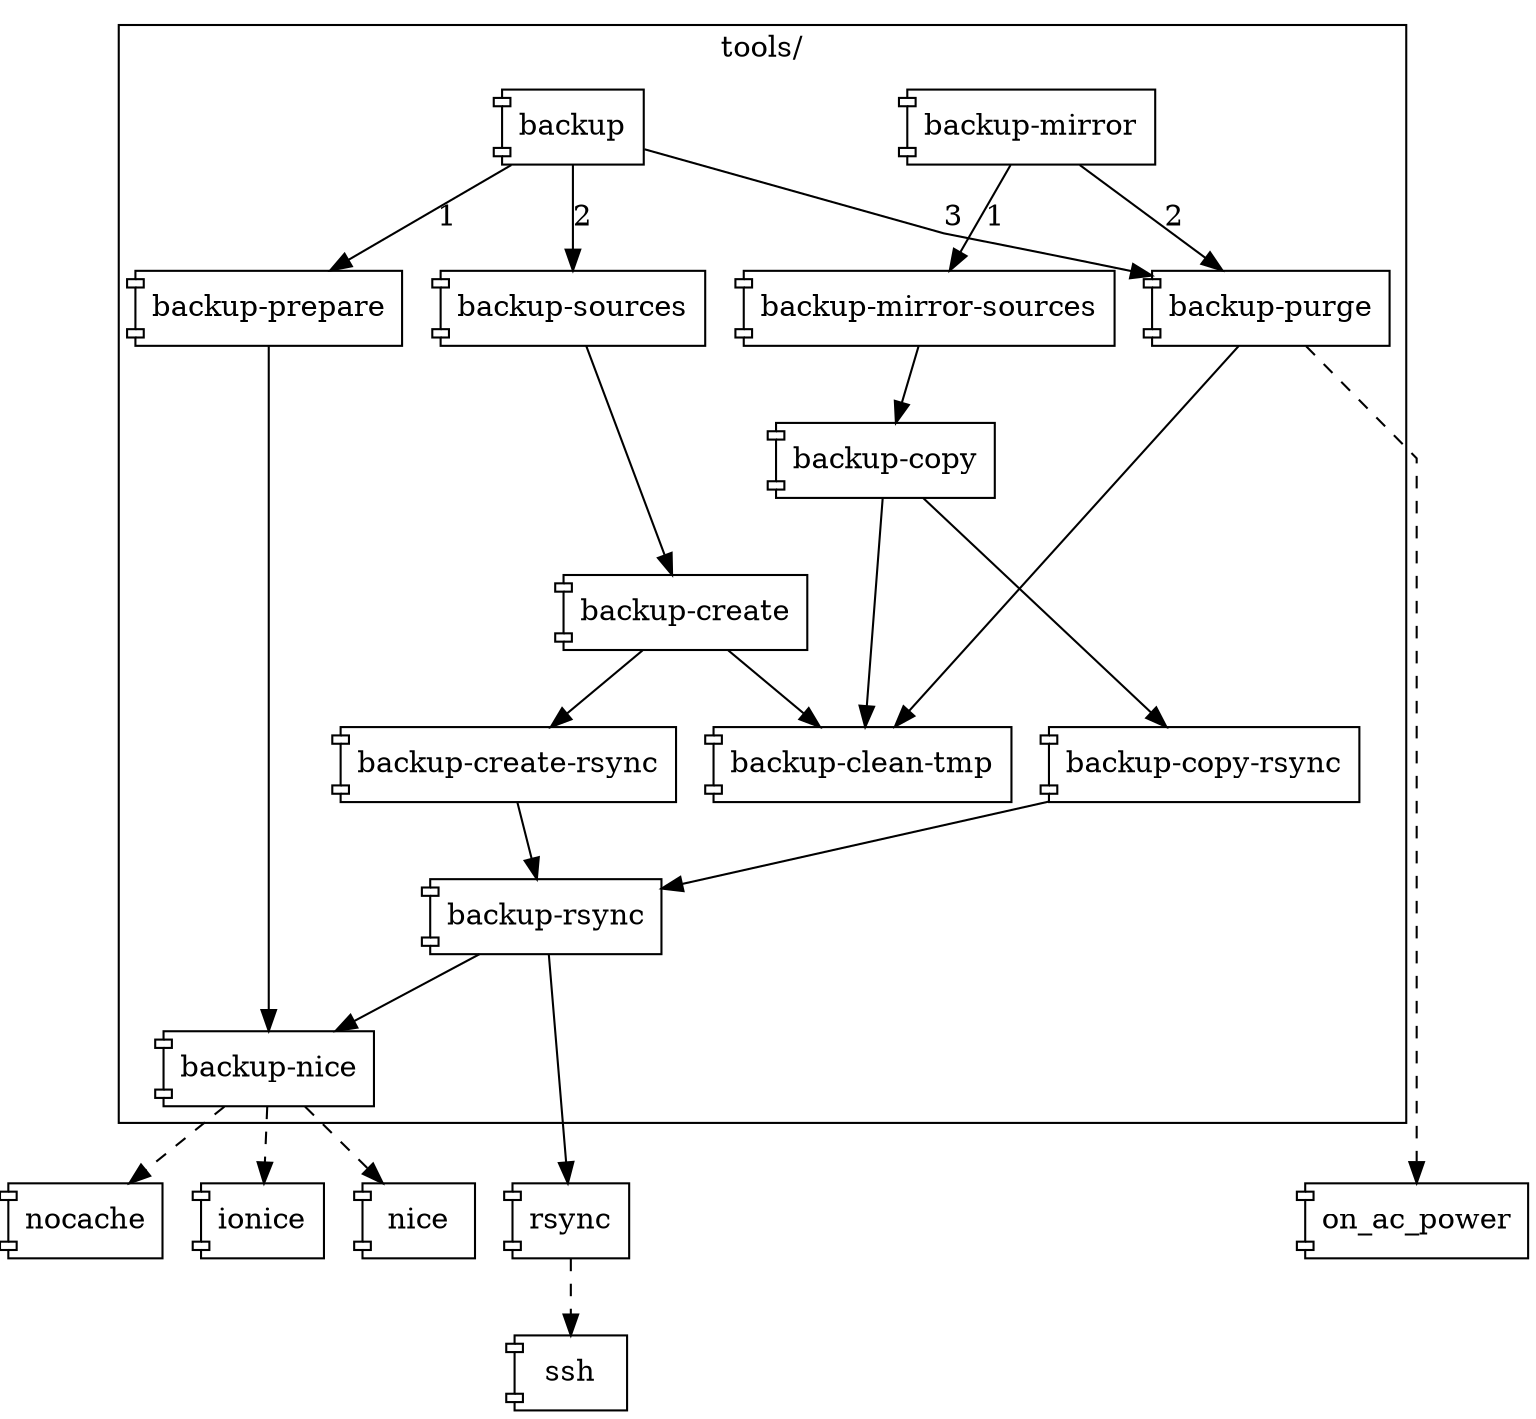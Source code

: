 digraph "rsync-backup" {
	graph	[ splines = polyline ]
	node	[ shape = component ]
	subgraph "cluster:tools" {
		graph	[ label = "tools/" ]
		node	[ target = "_parent", URL = "../#\N" ]
		"backup"		-> "backup-prepare"		[ label = 1 ]
		"backup"		-> "backup-sources"		[ label = 2 ]
		"backup"		-> "backup-purge"		[ label = 3 ]
		"backup-copy"		-> "backup-clean-tmp"
		"backup-copy"		-> "backup-copy-rsync"		[ minlen = 2 ]
		"backup-copy"		-> "backup-create"		[ style = invis ]
		"backup-copy-rsync"	-> "backup-rsync"
		"backup-create"		-> "backup-clean-tmp"
		"backup-create"		-> "backup-create-rsync"
		"backup-create-rsync"	-> "backup-rsync"
		"backup-mirror"		-> "backup-mirror-sources"	[ label = 1 ]
		"backup-mirror"		-> "backup-purge"		[ label = 2 ]
		"backup-mirror-sources"	-> "backup-copy"
		"backup-prepare"	-> "backup-nice"		[ minlen = 5 ]
		"backup-purge"		-> "backup-clean-tmp"
		"backup-rsync"		-> "backup-nice"
		"backup-sources"	-> "backup-create"		[ minlen = 2 ]
	}
	"backup-nice"	-> "ionice"		[ style = dashed ]
	"backup-nice"	-> "nice"		[ style = dashed ]
	"backup-nice"	-> "nocache"		[ style = dashed ]
	"backup-purge"	-> "on_ac_power"	[ minlen = 6, style = dashed ]
	"backup-rsync"	-> "rsync"		[ minlen = 2 ]
	"rsync"		-> "ssh"		[ style = dashed ]
}
